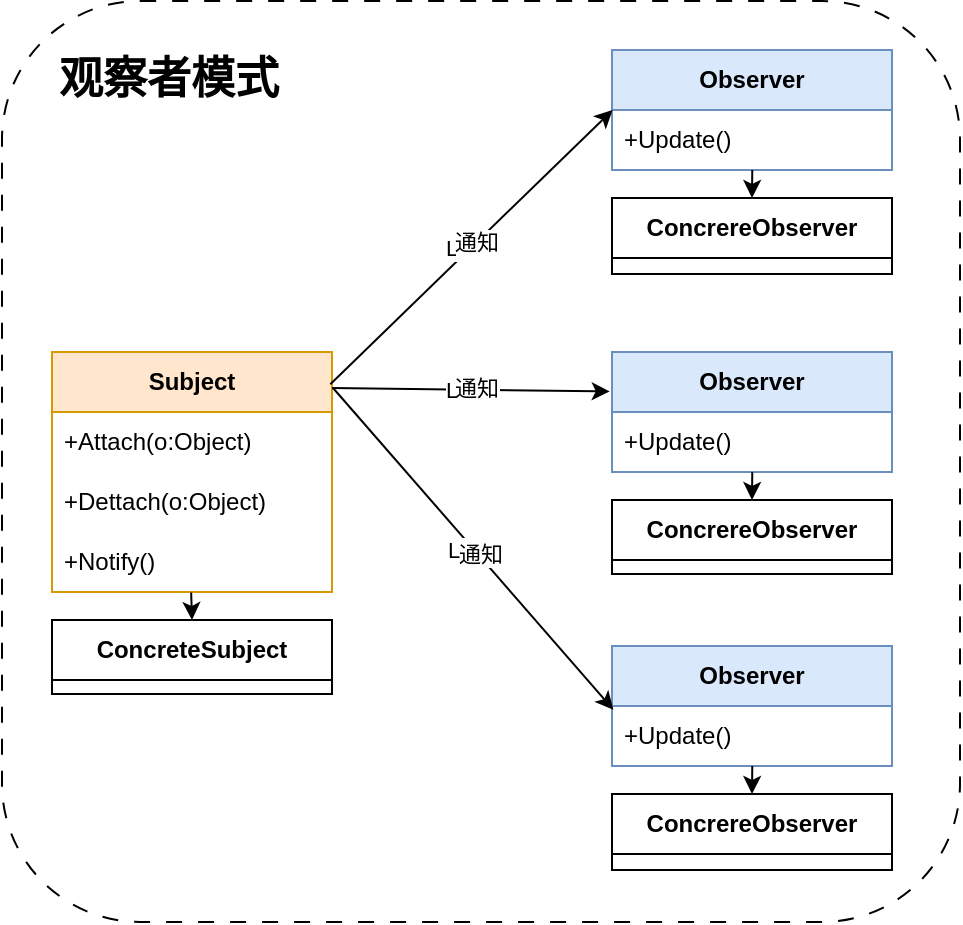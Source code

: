 <mxfile>
    <diagram name="第 1 页" id="fYYycVJ1HG9i2rkvl006">
        <mxGraphModel dx="967" dy="883" grid="0" gridSize="10" guides="1" tooltips="1" connect="1" arrows="1" fold="1" page="0" pageScale="1" pageWidth="827" pageHeight="1169" math="0" shadow="0">
            <root>
                <mxCell id="0"/>
                <mxCell id="1" parent="0"/>
                <mxCell id="TcvLhX9hvPtjARJqJQvO-41" value="" style="rounded=1;whiteSpace=wrap;html=1;dashed=1;dashPattern=8 8;" parent="1" vertex="1">
                    <mxGeometry x="37" y="-50.5" width="479" height="460.5" as="geometry"/>
                </mxCell>
                <mxCell id="TcvLhX9hvPtjARJqJQvO-2" value="&lt;b&gt;Subject&lt;/b&gt;" style="swimlane;fontStyle=0;childLayout=stackLayout;horizontal=1;startSize=30;horizontalStack=0;resizeParent=1;resizeParentMax=0;resizeLast=0;collapsible=1;marginBottom=0;whiteSpace=wrap;html=1;fillColor=#ffe6cc;strokeColor=#d79b00;" parent="1" vertex="1">
                    <mxGeometry x="62" y="125" width="140" height="120" as="geometry">
                        <mxRectangle x="62" y="125" width="75" height="30" as="alternateBounds"/>
                    </mxGeometry>
                </mxCell>
                <mxCell id="TcvLhX9hvPtjARJqJQvO-3" value="+Attach(o:Object)" style="text;strokeColor=none;fillColor=none;align=left;verticalAlign=middle;spacingLeft=4;spacingRight=4;overflow=hidden;points=[[0,0.5],[1,0.5]];portConstraint=eastwest;rotatable=0;whiteSpace=wrap;html=1;" parent="TcvLhX9hvPtjARJqJQvO-2" vertex="1">
                    <mxGeometry y="30" width="140" height="30" as="geometry"/>
                </mxCell>
                <mxCell id="TcvLhX9hvPtjARJqJQvO-4" value="+Dettach(o:Object)" style="text;strokeColor=none;fillColor=none;align=left;verticalAlign=middle;spacingLeft=4;spacingRight=4;overflow=hidden;points=[[0,0.5],[1,0.5]];portConstraint=eastwest;rotatable=0;whiteSpace=wrap;html=1;" parent="TcvLhX9hvPtjARJqJQvO-2" vertex="1">
                    <mxGeometry y="60" width="140" height="30" as="geometry"/>
                </mxCell>
                <mxCell id="TcvLhX9hvPtjARJqJQvO-5" value="+Notify()" style="text;strokeColor=none;fillColor=none;align=left;verticalAlign=middle;spacingLeft=4;spacingRight=4;overflow=hidden;points=[[0,0.5],[1,0.5]];portConstraint=eastwest;rotatable=0;whiteSpace=wrap;html=1;" parent="TcvLhX9hvPtjARJqJQvO-2" vertex="1">
                    <mxGeometry y="90" width="140" height="30" as="geometry"/>
                </mxCell>
                <mxCell id="TcvLhX9hvPtjARJqJQvO-7" value="&lt;b&gt;Observer&lt;/b&gt;" style="swimlane;fontStyle=0;childLayout=stackLayout;horizontal=1;startSize=30;horizontalStack=0;resizeParent=1;resizeParentMax=0;resizeLast=0;collapsible=1;marginBottom=0;whiteSpace=wrap;html=1;fillColor=#dae8fc;strokeColor=#6c8ebf;" parent="1" vertex="1">
                    <mxGeometry x="342" y="125" width="140" height="60" as="geometry">
                        <mxRectangle x="342" y="125" width="88" height="30" as="alternateBounds"/>
                    </mxGeometry>
                </mxCell>
                <mxCell id="TcvLhX9hvPtjARJqJQvO-8" value="+Update()" style="text;strokeColor=none;fillColor=none;align=left;verticalAlign=middle;spacingLeft=4;spacingRight=4;overflow=hidden;points=[[0,0.5],[1,0.5]];portConstraint=eastwest;rotatable=0;whiteSpace=wrap;html=1;" parent="TcvLhX9hvPtjARJqJQvO-7" vertex="1">
                    <mxGeometry y="30" width="140" height="30" as="geometry"/>
                </mxCell>
                <mxCell id="TcvLhX9hvPtjARJqJQvO-11" value="&lt;b&gt;ConcrereObserver&lt;/b&gt;" style="swimlane;fontStyle=0;childLayout=stackLayout;horizontal=1;startSize=30;horizontalStack=0;resizeParent=1;resizeParentMax=0;resizeLast=0;collapsible=1;marginBottom=0;whiteSpace=wrap;html=1;" parent="1" vertex="1">
                    <mxGeometry x="342" y="199" width="140" height="37" as="geometry">
                        <mxRectangle x="342" y="205" width="140" height="30" as="alternateBounds"/>
                    </mxGeometry>
                </mxCell>
                <mxCell id="TcvLhX9hvPtjARJqJQvO-13" value="&lt;b&gt;ConcreteSubject&lt;/b&gt;" style="swimlane;fontStyle=0;childLayout=stackLayout;horizontal=1;startSize=30;horizontalStack=0;resizeParent=1;resizeParentMax=0;resizeLast=0;collapsible=1;marginBottom=0;whiteSpace=wrap;html=1;" parent="1" vertex="1">
                    <mxGeometry x="62" y="259" width="140" height="37" as="geometry"/>
                </mxCell>
                <mxCell id="TcvLhX9hvPtjARJqJQvO-16" value="" style="endArrow=classic;html=1;rounded=0;entryX=0.5;entryY=0;entryDx=0;entryDy=0;exitX=0.501;exitY=0.999;exitDx=0;exitDy=0;exitPerimeter=0;" parent="1" source="TcvLhX9hvPtjARJqJQvO-8" target="TcvLhX9hvPtjARJqJQvO-11" edge="1">
                    <mxGeometry width="50" height="50" relative="1" as="geometry">
                        <mxPoint x="411" y="185" as="sourcePoint"/>
                        <mxPoint x="588" y="180" as="targetPoint"/>
                    </mxGeometry>
                </mxCell>
                <mxCell id="TcvLhX9hvPtjARJqJQvO-17" value="" style="endArrow=classic;html=1;rounded=0;entryX=0.5;entryY=0;entryDx=0;entryDy=0;exitX=0.497;exitY=1.007;exitDx=0;exitDy=0;exitPerimeter=0;" parent="1" source="TcvLhX9hvPtjARJqJQvO-5" target="TcvLhX9hvPtjARJqJQvO-13" edge="1">
                    <mxGeometry width="50" height="50" relative="1" as="geometry">
                        <mxPoint x="174" y="245" as="sourcePoint"/>
                        <mxPoint x="174" y="349" as="targetPoint"/>
                    </mxGeometry>
                </mxCell>
                <mxCell id="TcvLhX9hvPtjARJqJQvO-23" value="" style="endArrow=classic;html=1;rounded=0;entryX=-0.008;entryY=0.329;entryDx=0;entryDy=0;entryPerimeter=0;" parent="1" target="TcvLhX9hvPtjARJqJQvO-7" edge="1">
                    <mxGeometry relative="1" as="geometry">
                        <mxPoint x="202" y="143" as="sourcePoint"/>
                        <mxPoint x="341" y="143" as="targetPoint"/>
                    </mxGeometry>
                </mxCell>
                <mxCell id="TcvLhX9hvPtjARJqJQvO-24" value="Label" style="edgeLabel;resizable=0;html=1;align=center;verticalAlign=middle;" parent="TcvLhX9hvPtjARJqJQvO-23" connectable="0" vertex="1">
                    <mxGeometry relative="1" as="geometry"/>
                </mxCell>
                <mxCell id="TcvLhX9hvPtjARJqJQvO-26" value="通知" style="edgeLabel;html=1;align=center;verticalAlign=middle;resizable=0;points=[];" parent="TcvLhX9hvPtjARJqJQvO-23" vertex="1" connectable="0">
                    <mxGeometry x="0.036" y="1" relative="1" as="geometry">
                        <mxPoint as="offset"/>
                    </mxGeometry>
                </mxCell>
                <mxCell id="TcvLhX9hvPtjARJqJQvO-27" value="&lt;b&gt;Observer&lt;/b&gt;" style="swimlane;fontStyle=0;childLayout=stackLayout;horizontal=1;startSize=30;horizontalStack=0;resizeParent=1;resizeParentMax=0;resizeLast=0;collapsible=1;marginBottom=0;whiteSpace=wrap;html=1;fillColor=#dae8fc;strokeColor=#6c8ebf;" parent="1" vertex="1">
                    <mxGeometry x="342" y="272" width="140" height="60" as="geometry">
                        <mxRectangle x="342" y="125" width="88" height="30" as="alternateBounds"/>
                    </mxGeometry>
                </mxCell>
                <mxCell id="TcvLhX9hvPtjARJqJQvO-28" value="+Update()" style="text;strokeColor=none;fillColor=none;align=left;verticalAlign=middle;spacingLeft=4;spacingRight=4;overflow=hidden;points=[[0,0.5],[1,0.5]];portConstraint=eastwest;rotatable=0;whiteSpace=wrap;html=1;" parent="TcvLhX9hvPtjARJqJQvO-27" vertex="1">
                    <mxGeometry y="30" width="140" height="30" as="geometry"/>
                </mxCell>
                <mxCell id="TcvLhX9hvPtjARJqJQvO-29" value="&lt;b&gt;ConcrereObserver&lt;/b&gt;" style="swimlane;fontStyle=0;childLayout=stackLayout;horizontal=1;startSize=30;horizontalStack=0;resizeParent=1;resizeParentMax=0;resizeLast=0;collapsible=1;marginBottom=0;whiteSpace=wrap;html=1;" parent="1" vertex="1">
                    <mxGeometry x="342" y="346" width="140" height="38" as="geometry">
                        <mxRectangle x="342" y="205" width="140" height="30" as="alternateBounds"/>
                    </mxGeometry>
                </mxCell>
                <mxCell id="TcvLhX9hvPtjARJqJQvO-30" value="" style="endArrow=classic;html=1;rounded=0;entryX=0.5;entryY=0;entryDx=0;entryDy=0;exitX=0.501;exitY=0.999;exitDx=0;exitDy=0;exitPerimeter=0;" parent="1" source="TcvLhX9hvPtjARJqJQvO-28" target="TcvLhX9hvPtjARJqJQvO-29" edge="1">
                    <mxGeometry width="50" height="50" relative="1" as="geometry">
                        <mxPoint x="411" y="332" as="sourcePoint"/>
                        <mxPoint x="588" y="327" as="targetPoint"/>
                    </mxGeometry>
                </mxCell>
                <mxCell id="TcvLhX9hvPtjARJqJQvO-31" value="" style="endArrow=classic;html=1;rounded=0;exitX=1.003;exitY=0.149;exitDx=0;exitDy=0;exitPerimeter=0;entryX=0.005;entryY=0.061;entryDx=0;entryDy=0;entryPerimeter=0;" parent="1" source="TcvLhX9hvPtjARJqJQvO-2" target="TcvLhX9hvPtjARJqJQvO-28" edge="1">
                    <mxGeometry relative="1" as="geometry">
                        <mxPoint x="212" y="153" as="sourcePoint"/>
                        <mxPoint x="351" y="153" as="targetPoint"/>
                    </mxGeometry>
                </mxCell>
                <mxCell id="TcvLhX9hvPtjARJqJQvO-32" value="Label" style="edgeLabel;resizable=0;html=1;align=center;verticalAlign=middle;" parent="TcvLhX9hvPtjARJqJQvO-31" connectable="0" vertex="1">
                    <mxGeometry relative="1" as="geometry"/>
                </mxCell>
                <mxCell id="TcvLhX9hvPtjARJqJQvO-33" value="通知" style="edgeLabel;html=1;align=center;verticalAlign=middle;resizable=0;points=[];" parent="TcvLhX9hvPtjARJqJQvO-31" vertex="1" connectable="0">
                    <mxGeometry x="0.036" y="1" relative="1" as="geometry">
                        <mxPoint as="offset"/>
                    </mxGeometry>
                </mxCell>
                <mxCell id="TcvLhX9hvPtjARJqJQvO-34" value="&lt;b&gt;Observer&lt;/b&gt;" style="swimlane;fontStyle=0;childLayout=stackLayout;horizontal=1;startSize=30;horizontalStack=0;resizeParent=1;resizeParentMax=0;resizeLast=0;collapsible=1;marginBottom=0;whiteSpace=wrap;html=1;fillColor=#dae8fc;strokeColor=#6c8ebf;" parent="1" vertex="1">
                    <mxGeometry x="342" y="-26" width="140" height="60" as="geometry">
                        <mxRectangle x="342" y="125" width="88" height="30" as="alternateBounds"/>
                    </mxGeometry>
                </mxCell>
                <mxCell id="TcvLhX9hvPtjARJqJQvO-35" value="+Update()" style="text;strokeColor=none;fillColor=none;align=left;verticalAlign=middle;spacingLeft=4;spacingRight=4;overflow=hidden;points=[[0,0.5],[1,0.5]];portConstraint=eastwest;rotatable=0;whiteSpace=wrap;html=1;" parent="TcvLhX9hvPtjARJqJQvO-34" vertex="1">
                    <mxGeometry y="30" width="140" height="30" as="geometry"/>
                </mxCell>
                <mxCell id="TcvLhX9hvPtjARJqJQvO-36" value="&lt;b&gt;ConcrereObserver&lt;/b&gt;" style="swimlane;fontStyle=0;childLayout=stackLayout;horizontal=1;startSize=30;horizontalStack=0;resizeParent=1;resizeParentMax=0;resizeLast=0;collapsible=1;marginBottom=0;whiteSpace=wrap;html=1;" parent="1" vertex="1">
                    <mxGeometry x="342" y="48" width="140" height="38" as="geometry">
                        <mxRectangle x="342" y="205" width="140" height="30" as="alternateBounds"/>
                    </mxGeometry>
                </mxCell>
                <mxCell id="TcvLhX9hvPtjARJqJQvO-37" value="" style="endArrow=classic;html=1;rounded=0;entryX=0.5;entryY=0;entryDx=0;entryDy=0;exitX=0.501;exitY=0.999;exitDx=0;exitDy=0;exitPerimeter=0;" parent="1" source="TcvLhX9hvPtjARJqJQvO-35" target="TcvLhX9hvPtjARJqJQvO-36" edge="1">
                    <mxGeometry width="50" height="50" relative="1" as="geometry">
                        <mxPoint x="411" y="34" as="sourcePoint"/>
                        <mxPoint x="588" y="29" as="targetPoint"/>
                    </mxGeometry>
                </mxCell>
                <mxCell id="TcvLhX9hvPtjARJqJQvO-38" value="" style="endArrow=classic;html=1;rounded=0;exitX=0.994;exitY=0.134;exitDx=0;exitDy=0;exitPerimeter=0;entryX=0.002;entryY=0.002;entryDx=0;entryDy=0;entryPerimeter=0;" parent="1" source="TcvLhX9hvPtjARJqJQvO-2" target="TcvLhX9hvPtjARJqJQvO-35" edge="1">
                    <mxGeometry relative="1" as="geometry">
                        <mxPoint x="212" y="153" as="sourcePoint"/>
                        <mxPoint x="353" y="314" as="targetPoint"/>
                    </mxGeometry>
                </mxCell>
                <mxCell id="TcvLhX9hvPtjARJqJQvO-39" value="Label" style="edgeLabel;resizable=0;html=1;align=center;verticalAlign=middle;" parent="TcvLhX9hvPtjARJqJQvO-38" connectable="0" vertex="1">
                    <mxGeometry relative="1" as="geometry"/>
                </mxCell>
                <mxCell id="TcvLhX9hvPtjARJqJQvO-40" value="通知" style="edgeLabel;html=1;align=center;verticalAlign=middle;resizable=0;points=[];" parent="TcvLhX9hvPtjARJqJQvO-38" vertex="1" connectable="0">
                    <mxGeometry x="0.036" y="1" relative="1" as="geometry">
                        <mxPoint as="offset"/>
                    </mxGeometry>
                </mxCell>
                <mxCell id="TcvLhX9hvPtjARJqJQvO-42" value="&lt;font style=&quot;font-size: 22px;&quot;&gt;&lt;b&gt;观察者模式&lt;/b&gt;&lt;/font&gt;" style="text;html=1;strokeColor=none;fillColor=none;align=center;verticalAlign=middle;whiteSpace=wrap;rounded=0;" parent="1" vertex="1">
                    <mxGeometry x="57" y="-26" width="127" height="30" as="geometry"/>
                </mxCell>
            </root>
        </mxGraphModel>
    </diagram>
</mxfile>
